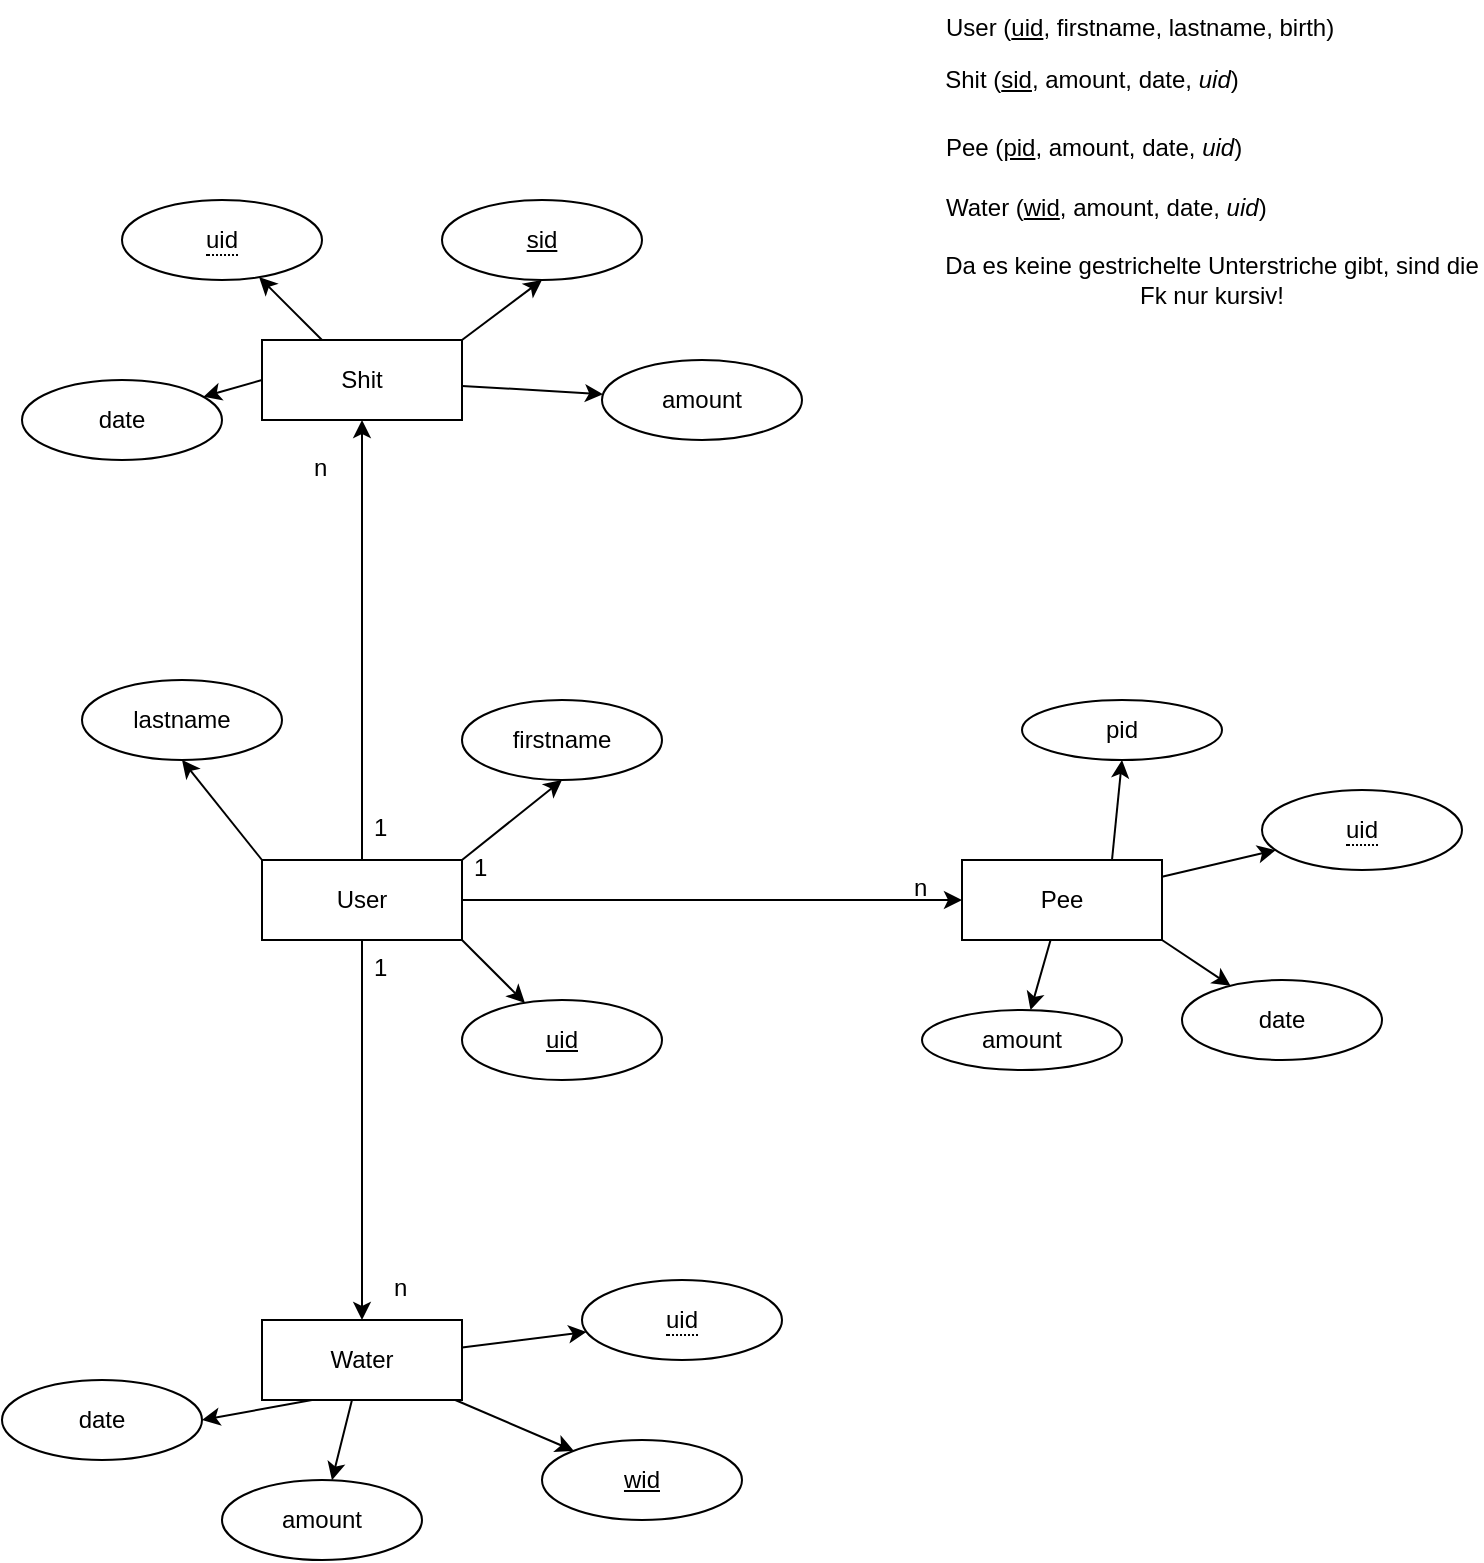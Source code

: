 <mxfile version="14.8.4" type="github">
  <diagram id="shyNUnFGkH95yPOg342h" name="Page-1">
    <mxGraphModel dx="1875" dy="1046" grid="1" gridSize="10" guides="1" tooltips="1" connect="1" arrows="1" fold="1" page="1" pageScale="1" pageWidth="827" pageHeight="1169" math="0" shadow="0">
      <root>
        <mxCell id="0" />
        <mxCell id="1" parent="0" />
        <mxCell id="lOX9jsM3rJMvj_CDqlID-8" value="" style="edgeStyle=orthogonalEdgeStyle;rounded=0;orthogonalLoop=1;jettySize=auto;html=1;" parent="1" source="lOX9jsM3rJMvj_CDqlID-1" target="lOX9jsM3rJMvj_CDqlID-2" edge="1">
          <mxGeometry relative="1" as="geometry" />
        </mxCell>
        <mxCell id="lOX9jsM3rJMvj_CDqlID-10" value="" style="edgeStyle=orthogonalEdgeStyle;rounded=0;orthogonalLoop=1;jettySize=auto;html=1;" parent="1" source="lOX9jsM3rJMvj_CDqlID-1" target="lOX9jsM3rJMvj_CDqlID-4" edge="1">
          <mxGeometry relative="1" as="geometry" />
        </mxCell>
        <mxCell id="lOX9jsM3rJMvj_CDqlID-54" style="rounded=0;orthogonalLoop=1;jettySize=auto;html=1;exitX=1;exitY=1;exitDx=0;exitDy=0;" parent="1" source="lOX9jsM3rJMvj_CDqlID-1" target="lOX9jsM3rJMvj_CDqlID-53" edge="1">
          <mxGeometry relative="1" as="geometry" />
        </mxCell>
        <mxCell id="lOX9jsM3rJMvj_CDqlID-56" style="rounded=0;orthogonalLoop=1;jettySize=auto;html=1;exitX=1;exitY=0;exitDx=0;exitDy=0;entryX=0.5;entryY=1;entryDx=0;entryDy=0;" parent="1" source="lOX9jsM3rJMvj_CDqlID-1" target="lOX9jsM3rJMvj_CDqlID-55" edge="1">
          <mxGeometry relative="1" as="geometry" />
        </mxCell>
        <mxCell id="lOX9jsM3rJMvj_CDqlID-58" style="rounded=0;orthogonalLoop=1;jettySize=auto;html=1;exitX=0;exitY=0;exitDx=0;exitDy=0;entryX=0.5;entryY=1;entryDx=0;entryDy=0;" parent="1" source="lOX9jsM3rJMvj_CDqlID-1" target="lOX9jsM3rJMvj_CDqlID-57" edge="1">
          <mxGeometry relative="1" as="geometry" />
        </mxCell>
        <mxCell id="lOX9jsM3rJMvj_CDqlID-63" style="edgeStyle=orthogonalEdgeStyle;rounded=0;orthogonalLoop=1;jettySize=auto;html=1;entryX=0;entryY=0.5;entryDx=0;entryDy=0;" parent="1" source="lOX9jsM3rJMvj_CDqlID-1" target="lOX9jsM3rJMvj_CDqlID-5" edge="1">
          <mxGeometry relative="1" as="geometry" />
        </mxCell>
        <mxCell id="lOX9jsM3rJMvj_CDqlID-1" value="User" style="whiteSpace=wrap;html=1;align=center;" parent="1" vertex="1">
          <mxGeometry x="180" y="460" width="100" height="40" as="geometry" />
        </mxCell>
        <mxCell id="lOX9jsM3rJMvj_CDqlID-24" value="" style="rounded=0;orthogonalLoop=1;jettySize=auto;html=1;" parent="1" source="lOX9jsM3rJMvj_CDqlID-2" target="lOX9jsM3rJMvj_CDqlID-23" edge="1">
          <mxGeometry relative="1" as="geometry" />
        </mxCell>
        <mxCell id="lOX9jsM3rJMvj_CDqlID-32" value="" style="rounded=0;orthogonalLoop=1;jettySize=auto;html=1;" parent="1" source="lOX9jsM3rJMvj_CDqlID-2" target="lOX9jsM3rJMvj_CDqlID-31" edge="1">
          <mxGeometry relative="1" as="geometry" />
        </mxCell>
        <mxCell id="lOX9jsM3rJMvj_CDqlID-47" value="" style="rounded=0;orthogonalLoop=1;jettySize=auto;html=1;exitX=0;exitY=0.5;exitDx=0;exitDy=0;" parent="1" source="lOX9jsM3rJMvj_CDqlID-2" target="lOX9jsM3rJMvj_CDqlID-46" edge="1">
          <mxGeometry relative="1" as="geometry" />
        </mxCell>
        <mxCell id="lOX9jsM3rJMvj_CDqlID-49" style="rounded=0;orthogonalLoop=1;jettySize=auto;html=1;exitX=1;exitY=0;exitDx=0;exitDy=0;entryX=0.5;entryY=1;entryDx=0;entryDy=0;" parent="1" source="lOX9jsM3rJMvj_CDqlID-2" target="lOX9jsM3rJMvj_CDqlID-48" edge="1">
          <mxGeometry relative="1" as="geometry" />
        </mxCell>
        <mxCell id="lOX9jsM3rJMvj_CDqlID-2" value="Shit" style="whiteSpace=wrap;html=1;align=center;" parent="1" vertex="1">
          <mxGeometry x="180" y="200" width="100" height="40" as="geometry" />
        </mxCell>
        <mxCell id="lOX9jsM3rJMvj_CDqlID-28" value="" style="rounded=0;orthogonalLoop=1;jettySize=auto;html=1;" parent="1" source="lOX9jsM3rJMvj_CDqlID-4" target="lOX9jsM3rJMvj_CDqlID-27" edge="1">
          <mxGeometry relative="1" as="geometry" />
        </mxCell>
        <mxCell id="lOX9jsM3rJMvj_CDqlID-36" value="" style="rounded=0;orthogonalLoop=1;jettySize=auto;html=1;" parent="1" source="lOX9jsM3rJMvj_CDqlID-4" target="lOX9jsM3rJMvj_CDqlID-35" edge="1">
          <mxGeometry relative="1" as="geometry" />
        </mxCell>
        <mxCell id="lOX9jsM3rJMvj_CDqlID-39" value="" style="rounded=0;orthogonalLoop=1;jettySize=auto;html=1;" parent="1" source="lOX9jsM3rJMvj_CDqlID-4" target="lOX9jsM3rJMvj_CDqlID-38" edge="1">
          <mxGeometry relative="1" as="geometry" />
        </mxCell>
        <mxCell id="lOX9jsM3rJMvj_CDqlID-41" style="rounded=0;orthogonalLoop=1;jettySize=auto;html=1;exitX=0.25;exitY=1;exitDx=0;exitDy=0;entryX=1;entryY=0.5;entryDx=0;entryDy=0;" parent="1" source="lOX9jsM3rJMvj_CDqlID-4" target="lOX9jsM3rJMvj_CDqlID-40" edge="1">
          <mxGeometry relative="1" as="geometry" />
        </mxCell>
        <mxCell id="lOX9jsM3rJMvj_CDqlID-4" value="Water" style="whiteSpace=wrap;html=1;align=center;" parent="1" vertex="1">
          <mxGeometry x="180" y="690" width="100" height="40" as="geometry" />
        </mxCell>
        <mxCell id="lOX9jsM3rJMvj_CDqlID-30" value="" style="orthogonalLoop=1;jettySize=auto;html=1;rounded=0;" parent="1" source="lOX9jsM3rJMvj_CDqlID-5" target="lOX9jsM3rJMvj_CDqlID-29" edge="1">
          <mxGeometry relative="1" as="geometry" />
        </mxCell>
        <mxCell id="lOX9jsM3rJMvj_CDqlID-34" value="" style="rounded=0;orthogonalLoop=1;jettySize=auto;html=1;" parent="1" source="lOX9jsM3rJMvj_CDqlID-5" target="lOX9jsM3rJMvj_CDqlID-33" edge="1">
          <mxGeometry relative="1" as="geometry" />
        </mxCell>
        <mxCell id="lOX9jsM3rJMvj_CDqlID-45" style="rounded=0;orthogonalLoop=1;jettySize=auto;html=1;exitX=1;exitY=1;exitDx=0;exitDy=0;" parent="1" source="lOX9jsM3rJMvj_CDqlID-5" target="lOX9jsM3rJMvj_CDqlID-44" edge="1">
          <mxGeometry relative="1" as="geometry" />
        </mxCell>
        <mxCell id="lOX9jsM3rJMvj_CDqlID-72" style="rounded=0;orthogonalLoop=1;jettySize=auto;html=1;exitX=0.75;exitY=0;exitDx=0;exitDy=0;entryX=0.5;entryY=1;entryDx=0;entryDy=0;" parent="1" source="lOX9jsM3rJMvj_CDqlID-5" target="lOX9jsM3rJMvj_CDqlID-50" edge="1">
          <mxGeometry relative="1" as="geometry" />
        </mxCell>
        <mxCell id="lOX9jsM3rJMvj_CDqlID-5" value="Pee" style="whiteSpace=wrap;html=1;align=center;" parent="1" vertex="1">
          <mxGeometry x="530" y="460" width="100" height="40" as="geometry" />
        </mxCell>
        <mxCell id="lOX9jsM3rJMvj_CDqlID-13" style="edgeStyle=orthogonalEdgeStyle;rounded=0;orthogonalLoop=1;jettySize=auto;html=1;exitX=0.5;exitY=1;exitDx=0;exitDy=0;" parent="1" edge="1">
          <mxGeometry relative="1" as="geometry">
            <mxPoint x="230" y="710" as="sourcePoint" />
            <mxPoint x="230" y="710" as="targetPoint" />
          </mxGeometry>
        </mxCell>
        <mxCell id="lOX9jsM3rJMvj_CDqlID-23" value="&lt;span style=&quot;border-bottom: 1px dotted&quot;&gt;uid&lt;/span&gt;" style="ellipse;whiteSpace=wrap;html=1;align=center;" parent="1" vertex="1">
          <mxGeometry x="110" y="130" width="100" height="40" as="geometry" />
        </mxCell>
        <mxCell id="lOX9jsM3rJMvj_CDqlID-27" value="&lt;span style=&quot;border-bottom: 1px dotted&quot;&gt;uid&lt;/span&gt;" style="ellipse;whiteSpace=wrap;html=1;align=center;" parent="1" vertex="1">
          <mxGeometry x="340" y="670" width="100" height="40" as="geometry" />
        </mxCell>
        <mxCell id="lOX9jsM3rJMvj_CDqlID-29" value="&lt;span style=&quot;border-bottom: 1px dotted&quot;&gt;uid&lt;/span&gt;" style="ellipse;whiteSpace=wrap;html=1;align=center;" parent="1" vertex="1">
          <mxGeometry x="680" y="425" width="100" height="40" as="geometry" />
        </mxCell>
        <mxCell id="lOX9jsM3rJMvj_CDqlID-31" value="amount" style="ellipse;whiteSpace=wrap;html=1;align=center;" parent="1" vertex="1">
          <mxGeometry x="350" y="210" width="100" height="40" as="geometry" />
        </mxCell>
        <mxCell id="lOX9jsM3rJMvj_CDqlID-33" value="amount" style="ellipse;whiteSpace=wrap;html=1;align=center;" parent="1" vertex="1">
          <mxGeometry x="510" y="535" width="100" height="30" as="geometry" />
        </mxCell>
        <mxCell id="lOX9jsM3rJMvj_CDqlID-35" value="amount" style="ellipse;whiteSpace=wrap;html=1;align=center;" parent="1" vertex="1">
          <mxGeometry x="160" y="770" width="100" height="40" as="geometry" />
        </mxCell>
        <mxCell id="lOX9jsM3rJMvj_CDqlID-38" value="&lt;u&gt;wid&lt;/u&gt;" style="ellipse;whiteSpace=wrap;html=1;align=center;" parent="1" vertex="1">
          <mxGeometry x="320" y="750" width="100" height="40" as="geometry" />
        </mxCell>
        <mxCell id="lOX9jsM3rJMvj_CDqlID-40" value="date" style="ellipse;whiteSpace=wrap;html=1;align=center;" parent="1" vertex="1">
          <mxGeometry x="50" y="720" width="100" height="40" as="geometry" />
        </mxCell>
        <mxCell id="lOX9jsM3rJMvj_CDqlID-44" value="date" style="ellipse;whiteSpace=wrap;html=1;align=center;" parent="1" vertex="1">
          <mxGeometry x="640" y="520" width="100" height="40" as="geometry" />
        </mxCell>
        <mxCell id="lOX9jsM3rJMvj_CDqlID-46" value="date" style="ellipse;whiteSpace=wrap;html=1;align=center;" parent="1" vertex="1">
          <mxGeometry x="60" y="220" width="100" height="40" as="geometry" />
        </mxCell>
        <mxCell id="lOX9jsM3rJMvj_CDqlID-48" value="&lt;u&gt;sid&lt;/u&gt;" style="ellipse;whiteSpace=wrap;html=1;align=center;" parent="1" vertex="1">
          <mxGeometry x="270" y="130" width="100" height="40" as="geometry" />
        </mxCell>
        <mxCell id="lOX9jsM3rJMvj_CDqlID-50" value="pid" style="ellipse;whiteSpace=wrap;html=1;align=center;" parent="1" vertex="1">
          <mxGeometry x="560" y="380" width="100" height="30" as="geometry" />
        </mxCell>
        <mxCell id="lOX9jsM3rJMvj_CDqlID-53" value="&lt;u&gt;uid&lt;/u&gt;" style="ellipse;whiteSpace=wrap;html=1;align=center;" parent="1" vertex="1">
          <mxGeometry x="280" y="530" width="100" height="40" as="geometry" />
        </mxCell>
        <mxCell id="lOX9jsM3rJMvj_CDqlID-55" value="firstname" style="ellipse;whiteSpace=wrap;html=1;align=center;" parent="1" vertex="1">
          <mxGeometry x="280" y="380" width="100" height="40" as="geometry" />
        </mxCell>
        <mxCell id="lOX9jsM3rJMvj_CDqlID-57" value="lastname" style="ellipse;whiteSpace=wrap;html=1;align=center;" parent="1" vertex="1">
          <mxGeometry x="90" y="370" width="100" height="40" as="geometry" />
        </mxCell>
        <mxCell id="lOX9jsM3rJMvj_CDqlID-64" value="1" style="text;strokeColor=none;fillColor=none;spacingLeft=4;spacingRight=4;overflow=hidden;rotatable=0;points=[[0,0.5],[1,0.5]];portConstraint=eastwest;fontSize=12;" parent="1" vertex="1">
          <mxGeometry x="280" y="450" width="40" height="30" as="geometry" />
        </mxCell>
        <mxCell id="lOX9jsM3rJMvj_CDqlID-66" value="1" style="text;strokeColor=none;fillColor=none;spacingLeft=4;spacingRight=4;overflow=hidden;rotatable=0;points=[[0,0.5],[1,0.5]];portConstraint=eastwest;fontSize=12;" parent="1" vertex="1">
          <mxGeometry x="230" y="500" width="40" height="30" as="geometry" />
        </mxCell>
        <mxCell id="lOX9jsM3rJMvj_CDqlID-67" value="1" style="text;strokeColor=none;fillColor=none;spacingLeft=4;spacingRight=4;overflow=hidden;rotatable=0;points=[[0,0.5],[1,0.5]];portConstraint=eastwest;fontSize=12;" parent="1" vertex="1">
          <mxGeometry x="230" y="430" width="40" height="30" as="geometry" />
        </mxCell>
        <mxCell id="lOX9jsM3rJMvj_CDqlID-69" value="n" style="text;strokeColor=none;fillColor=none;spacingLeft=4;spacingRight=4;overflow=hidden;rotatable=0;points=[[0,0.5],[1,0.5]];portConstraint=eastwest;fontSize=12;" parent="1" vertex="1">
          <mxGeometry x="240" y="660" width="40" height="30" as="geometry" />
        </mxCell>
        <mxCell id="lOX9jsM3rJMvj_CDqlID-70" value="n" style="text;strokeColor=none;fillColor=none;spacingLeft=4;spacingRight=4;overflow=hidden;rotatable=0;points=[[0,0.5],[1,0.5]];portConstraint=eastwest;fontSize=12;" parent="1" vertex="1">
          <mxGeometry x="200" y="250" width="40" height="30" as="geometry" />
        </mxCell>
        <mxCell id="lOX9jsM3rJMvj_CDqlID-71" value="n" style="text;strokeColor=none;fillColor=none;spacingLeft=4;spacingRight=4;overflow=hidden;rotatable=0;points=[[0,0.5],[1,0.5]];portConstraint=eastwest;fontSize=12;" parent="1" vertex="1">
          <mxGeometry x="500" y="460" width="40" height="30" as="geometry" />
        </mxCell>
        <mxCell id="l8VReH4v9SIAuaTgrEP8-1" value="Shit (&lt;u&gt;sid&lt;/u&gt;, amount, date, &lt;i&gt;uid&lt;/i&gt;)" style="text;html=1;strokeColor=none;fillColor=none;align=center;verticalAlign=middle;whiteSpace=wrap;rounded=0;" parent="1" vertex="1">
          <mxGeometry x="500" y="60" width="190" height="20" as="geometry" />
        </mxCell>
        <mxCell id="l8VReH4v9SIAuaTgrEP8-2" value="User (&lt;u&gt;uid&lt;/u&gt;, firstname, lastname, birth)" style="text;whiteSpace=wrap;html=1;" parent="1" vertex="1">
          <mxGeometry x="520" y="30" width="210" height="30" as="geometry" />
        </mxCell>
        <mxCell id="l8VReH4v9SIAuaTgrEP8-3" value="Pee (&lt;u&gt;pid&lt;/u&gt;, amount, date, &lt;i&gt;uid&lt;/i&gt;)" style="text;whiteSpace=wrap;html=1;" parent="1" vertex="1">
          <mxGeometry x="520" y="90" width="170" height="30" as="geometry" />
        </mxCell>
        <mxCell id="l8VReH4v9SIAuaTgrEP8-4" value="Water (&lt;u&gt;wid&lt;/u&gt;, amount, date, &lt;i&gt;uid&lt;/i&gt;)" style="text;whiteSpace=wrap;html=1;" parent="1" vertex="1">
          <mxGeometry x="520" y="120" width="170" height="30" as="geometry" />
        </mxCell>
        <mxCell id="l8VReH4v9SIAuaTgrEP8-8" value="Da es keine gestrichelte Unterstriche gibt, sind die Fk nur kursiv!" style="text;html=1;strokeColor=none;fillColor=none;align=center;verticalAlign=middle;whiteSpace=wrap;rounded=0;" parent="1" vertex="1">
          <mxGeometry x="520" y="160" width="270" height="20" as="geometry" />
        </mxCell>
      </root>
    </mxGraphModel>
  </diagram>
</mxfile>
